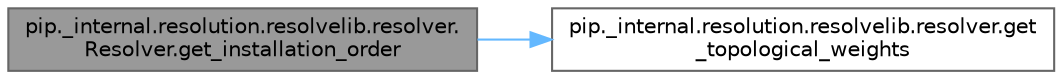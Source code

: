 digraph "pip._internal.resolution.resolvelib.resolver.Resolver.get_installation_order"
{
 // LATEX_PDF_SIZE
  bgcolor="transparent";
  edge [fontname=Helvetica,fontsize=10,labelfontname=Helvetica,labelfontsize=10];
  node [fontname=Helvetica,fontsize=10,shape=box,height=0.2,width=0.4];
  rankdir="LR";
  Node1 [id="Node000001",label="pip._internal.resolution.resolvelib.resolver.\lResolver.get_installation_order",height=0.2,width=0.4,color="gray40", fillcolor="grey60", style="filled", fontcolor="black",tooltip=" "];
  Node1 -> Node2 [id="edge1_Node000001_Node000002",color="steelblue1",style="solid",tooltip=" "];
  Node2 [id="Node000002",label="pip._internal.resolution.resolvelib.resolver.get\l_topological_weights",height=0.2,width=0.4,color="grey40", fillcolor="white", style="filled",URL="$namespacepip_1_1__internal_1_1resolution_1_1resolvelib_1_1resolver.html#a6f976f8bb9a366641d4e51f7e2ad93b1",tooltip=" "];
}
